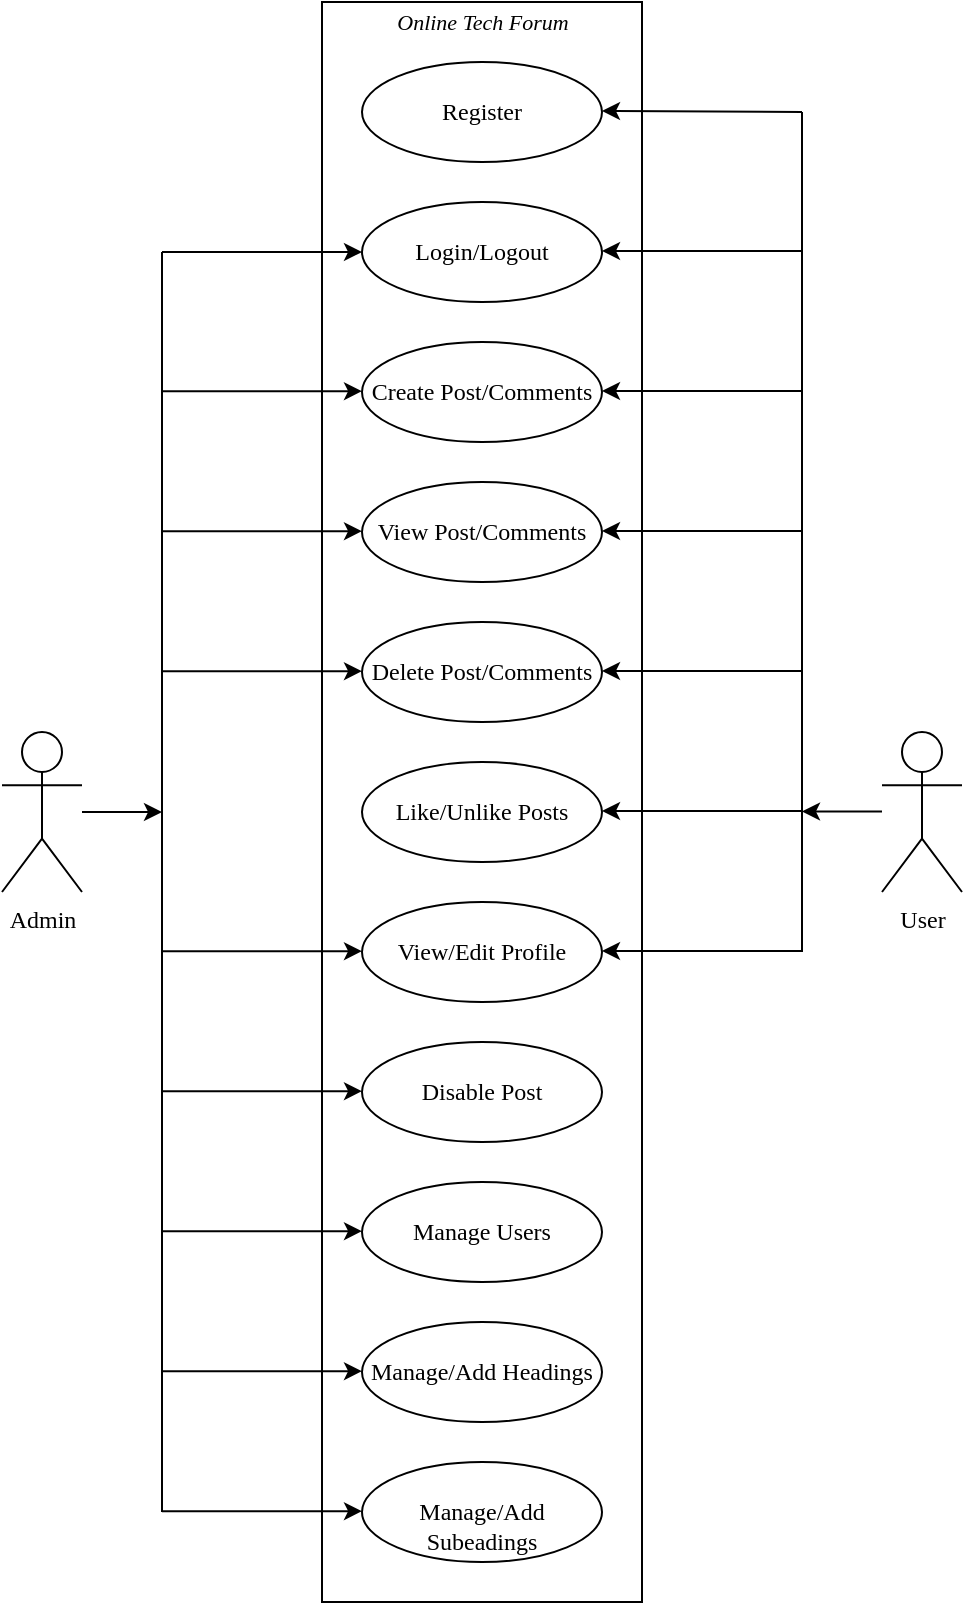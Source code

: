 <mxfile version="21.6.3" type="github">
  <diagram name="Page-1" id="YHU6Rgnys7c8z3kesIiD">
    <mxGraphModel dx="654" dy="350" grid="1" gridSize="10" guides="1" tooltips="1" connect="1" arrows="1" fold="1" page="1" pageScale="1" pageWidth="827" pageHeight="1169" math="0" shadow="0">
      <root>
        <mxCell id="0" />
        <mxCell id="1" parent="0" />
        <mxCell id="6OsOoaI9JA8HRrGluOtq-1" value="" style="rounded=0;whiteSpace=wrap;html=1;fillColor=none;fontFamily=Times New Roman;labelBackgroundColor=none;" vertex="1" parent="1">
          <mxGeometry x="320" y="75" width="160" height="800" as="geometry" />
        </mxCell>
        <mxCell id="6OsOoaI9JA8HRrGluOtq-2" value="Register" style="ellipse;whiteSpace=wrap;html=1;fontFamily=Times New Roman;labelBackgroundColor=none;" vertex="1" parent="1">
          <mxGeometry x="340" y="105" width="120" height="50" as="geometry" />
        </mxCell>
        <mxCell id="6OsOoaI9JA8HRrGluOtq-3" value="Login/Logout" style="ellipse;whiteSpace=wrap;html=1;fontFamily=Times New Roman;labelBackgroundColor=none;" vertex="1" parent="1">
          <mxGeometry x="340" y="175" width="120" height="50" as="geometry" />
        </mxCell>
        <mxCell id="6OsOoaI9JA8HRrGluOtq-4" value="Create Post/Comments" style="ellipse;whiteSpace=wrap;html=1;fontFamily=Times New Roman;labelBackgroundColor=none;" vertex="1" parent="1">
          <mxGeometry x="340" y="245" width="120" height="50" as="geometry" />
        </mxCell>
        <mxCell id="6OsOoaI9JA8HRrGluOtq-5" value="View Post/Comments" style="ellipse;whiteSpace=wrap;html=1;fontFamily=Times New Roman;labelBackgroundColor=none;" vertex="1" parent="1">
          <mxGeometry x="340" y="315" width="120" height="50" as="geometry" />
        </mxCell>
        <mxCell id="6OsOoaI9JA8HRrGluOtq-8" value="View/Edit Profile" style="ellipse;whiteSpace=wrap;html=1;fontFamily=Times New Roman;labelBackgroundColor=none;" vertex="1" parent="1">
          <mxGeometry x="340" y="525" width="120" height="50" as="geometry" />
        </mxCell>
        <mxCell id="6OsOoaI9JA8HRrGluOtq-9" value="Disable Post" style="ellipse;whiteSpace=wrap;html=1;fontFamily=Times New Roman;labelBackgroundColor=none;" vertex="1" parent="1">
          <mxGeometry x="340" y="595" width="120" height="50" as="geometry" />
        </mxCell>
        <mxCell id="6OsOoaI9JA8HRrGluOtq-10" value="Delete Post/Comments" style="ellipse;whiteSpace=wrap;html=1;fontFamily=Times New Roman;labelBackgroundColor=none;" vertex="1" parent="1">
          <mxGeometry x="340" y="385" width="120" height="50" as="geometry" />
        </mxCell>
        <mxCell id="6OsOoaI9JA8HRrGluOtq-11" value="Like/Unlike Posts" style="ellipse;whiteSpace=wrap;html=1;fontFamily=Times New Roman;labelBackgroundColor=none;" vertex="1" parent="1">
          <mxGeometry x="340" y="455" width="120" height="50" as="geometry" />
        </mxCell>
        <mxCell id="6OsOoaI9JA8HRrGluOtq-12" value="&lt;br&gt;&lt;span style=&quot;color: rgb(0, 0, 0); font-size: 12px; font-style: normal; font-variant-ligatures: normal; font-variant-caps: normal; font-weight: 400; letter-spacing: normal; orphans: 2; text-align: center; text-indent: 0px; text-transform: none; widows: 2; word-spacing: 0px; -webkit-text-stroke-width: 0px; text-decoration-thickness: initial; text-decoration-style: initial; text-decoration-color: initial; float: none; display: inline !important;&quot;&gt;Manage/Add Subeadings&lt;/span&gt;&lt;br&gt;" style="ellipse;whiteSpace=wrap;html=1;fontFamily=Times New Roman;labelBackgroundColor=none;" vertex="1" parent="1">
          <mxGeometry x="340" y="805" width="120" height="50" as="geometry" />
        </mxCell>
        <mxCell id="6OsOoaI9JA8HRrGluOtq-13" value="Manage/Add Headings" style="ellipse;whiteSpace=wrap;html=1;fontFamily=Times New Roman;labelBackgroundColor=none;" vertex="1" parent="1">
          <mxGeometry x="340" y="735" width="120" height="50" as="geometry" />
        </mxCell>
        <mxCell id="6OsOoaI9JA8HRrGluOtq-14" value="Manage Users" style="ellipse;whiteSpace=wrap;html=1;fontFamily=Times New Roman;labelBackgroundColor=none;" vertex="1" parent="1">
          <mxGeometry x="340" y="665" width="120" height="50" as="geometry" />
        </mxCell>
        <mxCell id="6OsOoaI9JA8HRrGluOtq-41" style="edgeStyle=orthogonalEdgeStyle;rounded=0;orthogonalLoop=1;jettySize=auto;html=1;fontFamily=Times New Roman;labelBackgroundColor=none;" edge="1" parent="1" source="6OsOoaI9JA8HRrGluOtq-15">
          <mxGeometry relative="1" as="geometry">
            <mxPoint x="240" y="480" as="targetPoint" />
          </mxGeometry>
        </mxCell>
        <mxCell id="6OsOoaI9JA8HRrGluOtq-15" value="Admin" style="shape=umlActor;verticalLabelPosition=bottom;verticalAlign=top;html=1;outlineConnect=0;fontFamily=Times New Roman;labelBackgroundColor=none;" vertex="1" parent="1">
          <mxGeometry x="160" y="440" width="40" height="80" as="geometry" />
        </mxCell>
        <mxCell id="6OsOoaI9JA8HRrGluOtq-22" value="&lt;i&gt;Online Tech Forum&lt;/i&gt;" style="edgeLabel;html=1;align=center;verticalAlign=middle;resizable=0;points=[];fontFamily=Times New Roman;labelBackgroundColor=none;" vertex="1" connectable="0" parent="1">
          <mxGeometry x="400.0" y="84.998" as="geometry" />
        </mxCell>
        <mxCell id="6OsOoaI9JA8HRrGluOtq-24" value="User" style="shape=umlActor;verticalLabelPosition=bottom;verticalAlign=top;html=1;outlineConnect=0;fontFamily=Times New Roman;labelBackgroundColor=none;" vertex="1" parent="1">
          <mxGeometry x="600" y="440" width="40" height="80" as="geometry" />
        </mxCell>
        <mxCell id="6OsOoaI9JA8HRrGluOtq-30" value="" style="endArrow=none;html=1;rounded=0;fontFamily=Times New Roman;labelBackgroundColor=none;" edge="1" parent="1">
          <mxGeometry width="50" height="50" relative="1" as="geometry">
            <mxPoint x="240" y="830" as="sourcePoint" />
            <mxPoint x="240" y="200" as="targetPoint" />
          </mxGeometry>
        </mxCell>
        <mxCell id="6OsOoaI9JA8HRrGluOtq-31" value="" style="endArrow=classic;html=1;rounded=0;entryX=0;entryY=0.5;entryDx=0;entryDy=0;fontFamily=Times New Roman;labelBackgroundColor=none;" edge="1" parent="1" target="6OsOoaI9JA8HRrGluOtq-3">
          <mxGeometry width="50" height="50" relative="1" as="geometry">
            <mxPoint x="240" y="200" as="sourcePoint" />
            <mxPoint x="300" y="130" as="targetPoint" />
          </mxGeometry>
        </mxCell>
        <mxCell id="6OsOoaI9JA8HRrGluOtq-42" value="" style="endArrow=none;html=1;rounded=0;fontFamily=Times New Roman;labelBackgroundColor=none;" edge="1" parent="1">
          <mxGeometry width="50" height="50" relative="1" as="geometry">
            <mxPoint x="560" y="550" as="sourcePoint" />
            <mxPoint x="560" y="130" as="targetPoint" />
          </mxGeometry>
        </mxCell>
        <mxCell id="6OsOoaI9JA8HRrGluOtq-54" value="" style="endArrow=classic;html=1;rounded=0;entryX=0;entryY=0.5;entryDx=0;entryDy=0;fontFamily=Times New Roman;labelBackgroundColor=none;" edge="1" parent="1">
          <mxGeometry width="50" height="50" relative="1" as="geometry">
            <mxPoint x="240" y="829.57" as="sourcePoint" />
            <mxPoint x="340" y="829.57" as="targetPoint" />
          </mxGeometry>
        </mxCell>
        <mxCell id="6OsOoaI9JA8HRrGluOtq-55" value="" style="endArrow=classic;html=1;rounded=0;entryX=0;entryY=0.5;entryDx=0;entryDy=0;fontFamily=Times New Roman;labelBackgroundColor=none;" edge="1" parent="1">
          <mxGeometry width="50" height="50" relative="1" as="geometry">
            <mxPoint x="240" y="759.57" as="sourcePoint" />
            <mxPoint x="340" y="759.57" as="targetPoint" />
          </mxGeometry>
        </mxCell>
        <mxCell id="6OsOoaI9JA8HRrGluOtq-56" value="" style="endArrow=classic;html=1;rounded=0;entryX=0;entryY=0.5;entryDx=0;entryDy=0;fontFamily=Times New Roman;labelBackgroundColor=none;" edge="1" parent="1">
          <mxGeometry width="50" height="50" relative="1" as="geometry">
            <mxPoint x="240" y="339.57" as="sourcePoint" />
            <mxPoint x="340" y="339.57" as="targetPoint" />
          </mxGeometry>
        </mxCell>
        <mxCell id="6OsOoaI9JA8HRrGluOtq-57" value="" style="endArrow=classic;html=1;rounded=0;entryX=0;entryY=0.5;entryDx=0;entryDy=0;fontFamily=Times New Roman;labelBackgroundColor=none;" edge="1" parent="1">
          <mxGeometry width="50" height="50" relative="1" as="geometry">
            <mxPoint x="240" y="409.57" as="sourcePoint" />
            <mxPoint x="340" y="409.57" as="targetPoint" />
          </mxGeometry>
        </mxCell>
        <mxCell id="6OsOoaI9JA8HRrGluOtq-58" value="" style="endArrow=classic;html=1;rounded=0;entryX=0;entryY=0.5;entryDx=0;entryDy=0;fontFamily=Times New Roman;labelBackgroundColor=none;" edge="1" parent="1">
          <mxGeometry width="50" height="50" relative="1" as="geometry">
            <mxPoint x="240" y="269.57" as="sourcePoint" />
            <mxPoint x="340" y="269.57" as="targetPoint" />
          </mxGeometry>
        </mxCell>
        <mxCell id="6OsOoaI9JA8HRrGluOtq-59" value="" style="endArrow=classic;html=1;rounded=0;entryX=0;entryY=0.5;entryDx=0;entryDy=0;fontFamily=Times New Roman;labelBackgroundColor=none;" edge="1" parent="1">
          <mxGeometry width="50" height="50" relative="1" as="geometry">
            <mxPoint x="240" y="549.57" as="sourcePoint" />
            <mxPoint x="340" y="549.57" as="targetPoint" />
          </mxGeometry>
        </mxCell>
        <mxCell id="6OsOoaI9JA8HRrGluOtq-60" value="" style="endArrow=classic;html=1;rounded=0;entryX=0;entryY=0.5;entryDx=0;entryDy=0;fontFamily=Times New Roman;labelBackgroundColor=none;" edge="1" parent="1">
          <mxGeometry width="50" height="50" relative="1" as="geometry">
            <mxPoint x="240" y="619.57" as="sourcePoint" />
            <mxPoint x="340" y="619.57" as="targetPoint" />
          </mxGeometry>
        </mxCell>
        <mxCell id="6OsOoaI9JA8HRrGluOtq-61" value="" style="endArrow=classic;html=1;rounded=0;entryX=0;entryY=0.5;entryDx=0;entryDy=0;fontFamily=Times New Roman;labelBackgroundColor=none;" edge="1" parent="1">
          <mxGeometry width="50" height="50" relative="1" as="geometry">
            <mxPoint x="240" y="689.57" as="sourcePoint" />
            <mxPoint x="340" y="689.57" as="targetPoint" />
          </mxGeometry>
        </mxCell>
        <mxCell id="6OsOoaI9JA8HRrGluOtq-62" value="" style="endArrow=classic;html=1;rounded=0;entryX=0;entryY=0.5;entryDx=0;entryDy=0;fontFamily=Times New Roman;labelBackgroundColor=none;" edge="1" parent="1">
          <mxGeometry width="50" height="50" relative="1" as="geometry">
            <mxPoint x="560" y="130" as="sourcePoint" />
            <mxPoint x="460" y="129.47" as="targetPoint" />
          </mxGeometry>
        </mxCell>
        <mxCell id="6OsOoaI9JA8HRrGluOtq-66" value="" style="endArrow=classic;html=1;rounded=0;entryX=0;entryY=0.5;entryDx=0;entryDy=0;fontFamily=Times New Roman;labelBackgroundColor=none;" edge="1" parent="1">
          <mxGeometry width="50" height="50" relative="1" as="geometry">
            <mxPoint x="560" y="199.47" as="sourcePoint" />
            <mxPoint x="460" y="199.47" as="targetPoint" />
          </mxGeometry>
        </mxCell>
        <mxCell id="6OsOoaI9JA8HRrGluOtq-67" value="" style="endArrow=classic;html=1;rounded=0;entryX=0;entryY=0.5;entryDx=0;entryDy=0;fontFamily=Times New Roman;labelBackgroundColor=none;" edge="1" parent="1">
          <mxGeometry width="50" height="50" relative="1" as="geometry">
            <mxPoint x="560" y="269.47" as="sourcePoint" />
            <mxPoint x="460" y="269.47" as="targetPoint" />
          </mxGeometry>
        </mxCell>
        <mxCell id="6OsOoaI9JA8HRrGluOtq-68" value="" style="endArrow=classic;html=1;rounded=0;entryX=0;entryY=0.5;entryDx=0;entryDy=0;fontFamily=Times New Roman;labelBackgroundColor=none;" edge="1" parent="1">
          <mxGeometry width="50" height="50" relative="1" as="geometry">
            <mxPoint x="560" y="339.47" as="sourcePoint" />
            <mxPoint x="460" y="339.47" as="targetPoint" />
          </mxGeometry>
        </mxCell>
        <mxCell id="6OsOoaI9JA8HRrGluOtq-69" value="" style="endArrow=classic;html=1;rounded=0;entryX=0;entryY=0.5;entryDx=0;entryDy=0;fontFamily=Times New Roman;labelBackgroundColor=none;" edge="1" parent="1">
          <mxGeometry width="50" height="50" relative="1" as="geometry">
            <mxPoint x="560" y="409.47" as="sourcePoint" />
            <mxPoint x="460" y="409.47" as="targetPoint" />
          </mxGeometry>
        </mxCell>
        <mxCell id="6OsOoaI9JA8HRrGluOtq-70" value="" style="endArrow=classic;html=1;rounded=0;entryX=0;entryY=0.5;entryDx=0;entryDy=0;fontFamily=Times New Roman;labelBackgroundColor=none;" edge="1" parent="1">
          <mxGeometry width="50" height="50" relative="1" as="geometry">
            <mxPoint x="560" y="479.47" as="sourcePoint" />
            <mxPoint x="460" y="479.47" as="targetPoint" />
          </mxGeometry>
        </mxCell>
        <mxCell id="6OsOoaI9JA8HRrGluOtq-71" value="" style="endArrow=classic;html=1;rounded=0;entryX=0;entryY=0.5;entryDx=0;entryDy=0;fontFamily=Times New Roman;labelBackgroundColor=none;" edge="1" parent="1">
          <mxGeometry width="50" height="50" relative="1" as="geometry">
            <mxPoint x="560" y="549.47" as="sourcePoint" />
            <mxPoint x="460" y="549.47" as="targetPoint" />
          </mxGeometry>
        </mxCell>
        <mxCell id="6OsOoaI9JA8HRrGluOtq-72" style="edgeStyle=orthogonalEdgeStyle;rounded=0;orthogonalLoop=1;jettySize=auto;html=1;fontFamily=Times New Roman;labelBackgroundColor=none;" edge="1" parent="1">
          <mxGeometry relative="1" as="geometry">
            <mxPoint x="560" y="479.75" as="targetPoint" />
            <mxPoint x="600" y="479.75" as="sourcePoint" />
            <Array as="points">
              <mxPoint x="580" y="480" />
            </Array>
          </mxGeometry>
        </mxCell>
      </root>
    </mxGraphModel>
  </diagram>
</mxfile>
